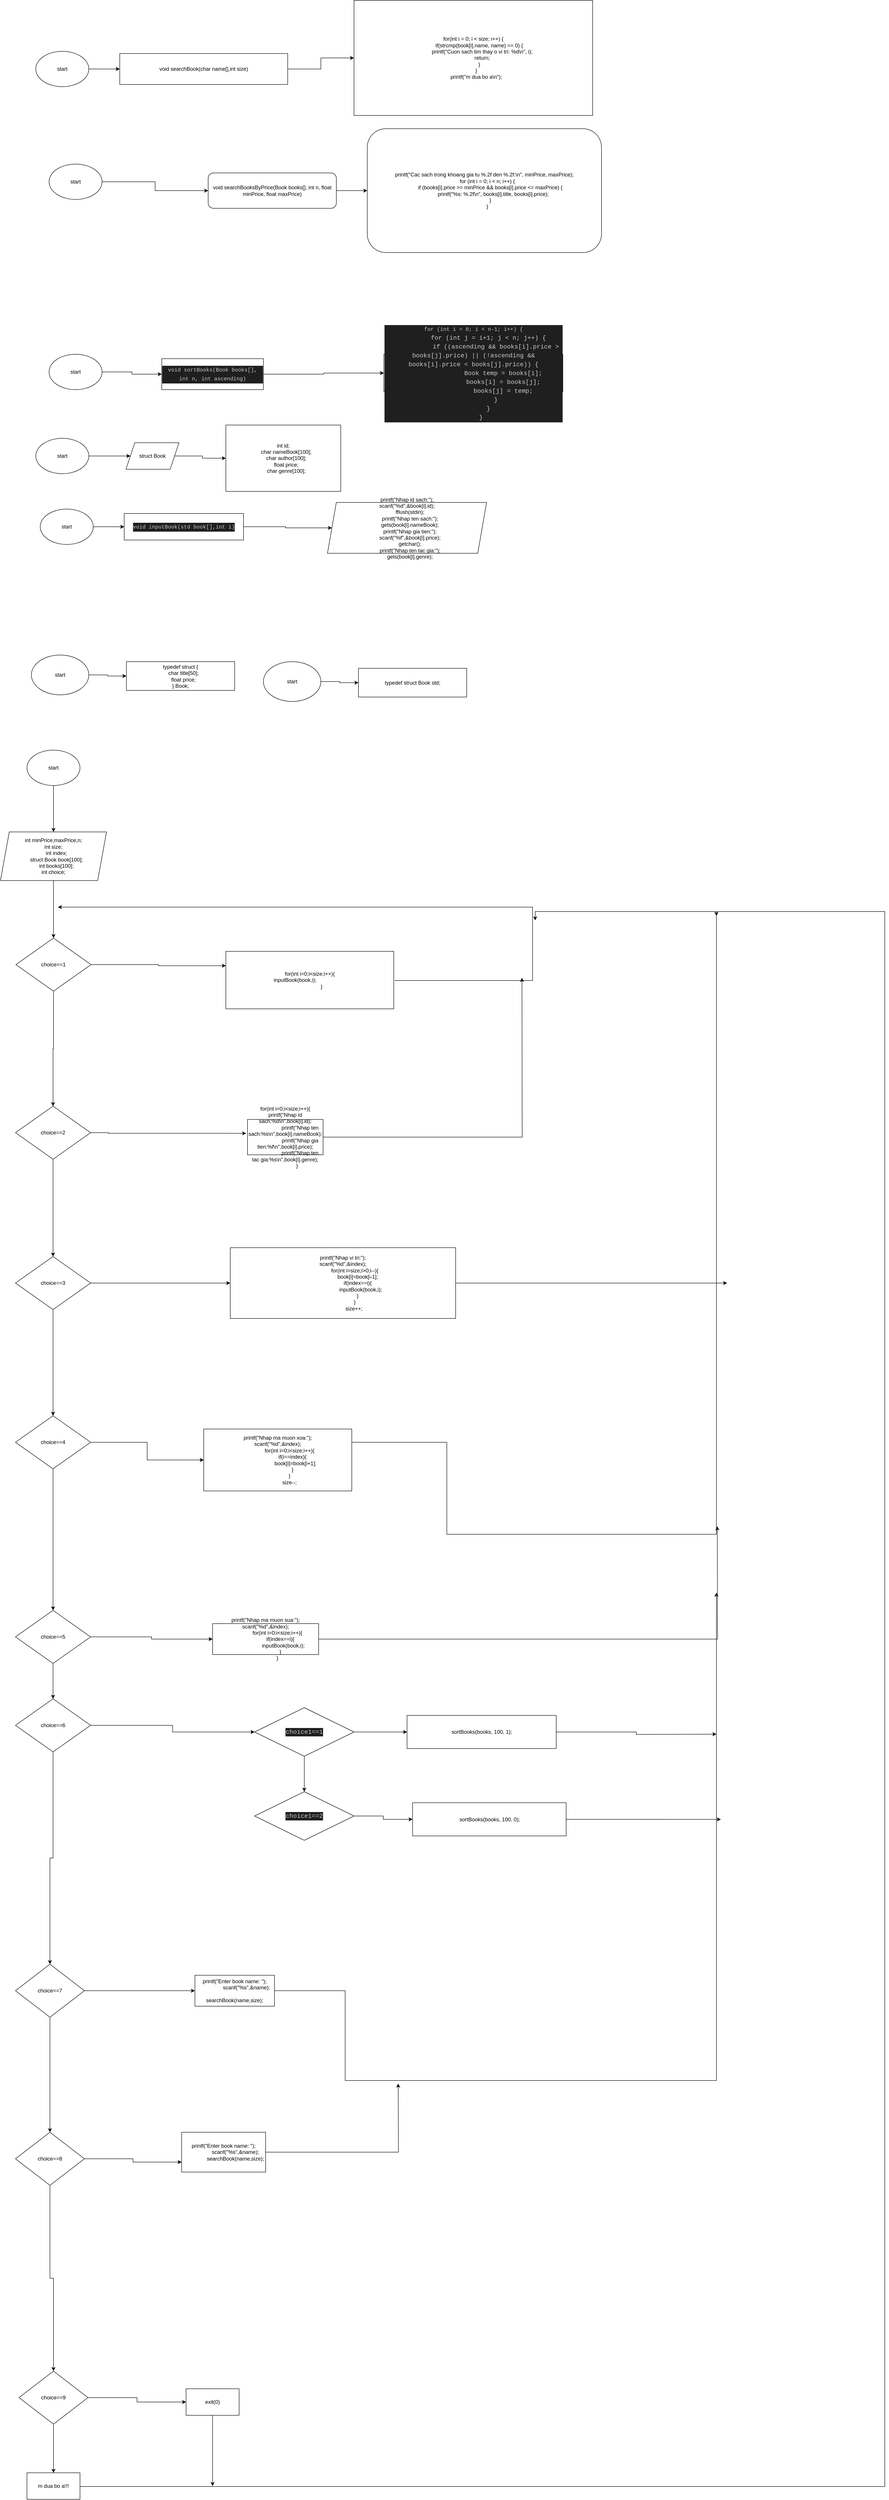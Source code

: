 <mxfile version="22.1.5" type="device">
  <diagram id="C5RBs43oDa-KdzZeNtuy" name="Page-1">
    <mxGraphModel dx="4968" dy="3445" grid="1" gridSize="10" guides="1" tooltips="1" connect="1" arrows="1" fold="1" page="1" pageScale="1" pageWidth="827" pageHeight="1169" math="0" shadow="0">
      <root>
        <mxCell id="WIyWlLk6GJQsqaUBKTNV-0" />
        <mxCell id="WIyWlLk6GJQsqaUBKTNV-1" parent="WIyWlLk6GJQsqaUBKTNV-0" />
        <mxCell id="93UAWXG0tEgnQGsynKId-0" value="" style="edgeStyle=orthogonalEdgeStyle;rounded=0;orthogonalLoop=1;jettySize=auto;html=1;" parent="WIyWlLk6GJQsqaUBKTNV-1" source="93UAWXG0tEgnQGsynKId-1" target="93UAWXG0tEgnQGsynKId-3" edge="1">
          <mxGeometry relative="1" as="geometry" />
        </mxCell>
        <mxCell id="93UAWXG0tEgnQGsynKId-1" value="start" style="ellipse;whiteSpace=wrap;html=1;" parent="WIyWlLk6GJQsqaUBKTNV-1" vertex="1">
          <mxGeometry x="90" y="-160" width="120" height="80" as="geometry" />
        </mxCell>
        <mxCell id="93UAWXG0tEgnQGsynKId-2" value="" style="edgeStyle=orthogonalEdgeStyle;rounded=0;orthogonalLoop=1;jettySize=auto;html=1;" parent="WIyWlLk6GJQsqaUBKTNV-1" source="93UAWXG0tEgnQGsynKId-3" target="93UAWXG0tEgnQGsynKId-4" edge="1">
          <mxGeometry relative="1" as="geometry" />
        </mxCell>
        <mxCell id="93UAWXG0tEgnQGsynKId-3" value="struct Book" style="shape=parallelogram;perimeter=parallelogramPerimeter;whiteSpace=wrap;html=1;fixedSize=1;" parent="WIyWlLk6GJQsqaUBKTNV-1" vertex="1">
          <mxGeometry x="294" y="-150" width="120" height="60" as="geometry" />
        </mxCell>
        <mxCell id="93UAWXG0tEgnQGsynKId-4" value="int id;&#xa;    char nameBook[100];&#xa;    char author[100];&#xa;    float price;&#xa;    char genre[100];" style="rounded=0;whiteSpace=wrap;html=1;" parent="WIyWlLk6GJQsqaUBKTNV-1" vertex="1">
          <mxGeometry x="520" y="-190" width="260" height="150" as="geometry" />
        </mxCell>
        <mxCell id="93UAWXG0tEgnQGsynKId-5" style="edgeStyle=orthogonalEdgeStyle;rounded=0;orthogonalLoop=1;jettySize=auto;html=1;" parent="WIyWlLk6GJQsqaUBKTNV-1" source="93UAWXG0tEgnQGsynKId-6" target="93UAWXG0tEgnQGsynKId-8" edge="1">
          <mxGeometry relative="1" as="geometry" />
        </mxCell>
        <mxCell id="93UAWXG0tEgnQGsynKId-6" value="start" style="ellipse;whiteSpace=wrap;html=1;" parent="WIyWlLk6GJQsqaUBKTNV-1" vertex="1">
          <mxGeometry x="100" width="120" height="80" as="geometry" />
        </mxCell>
        <mxCell id="93UAWXG0tEgnQGsynKId-7" style="edgeStyle=orthogonalEdgeStyle;rounded=0;orthogonalLoop=1;jettySize=auto;html=1;" parent="WIyWlLk6GJQsqaUBKTNV-1" source="93UAWXG0tEgnQGsynKId-8" target="93UAWXG0tEgnQGsynKId-18" edge="1">
          <mxGeometry relative="1" as="geometry">
            <mxPoint x="700" y="40" as="targetPoint" />
          </mxGeometry>
        </mxCell>
        <mxCell id="93UAWXG0tEgnQGsynKId-8" value="&lt;div style=&quot;background-color: rgb(31, 31, 31); line-height: 19px;&quot;&gt;&lt;div style=&quot;line-height: 19px;&quot;&gt;&lt;font face=&quot;Consolas, Courier New, monospace&quot; color=&quot;#cccccc&quot;&gt;void inputBook(std book[],int i)&lt;/font&gt;&lt;br&gt;&lt;/div&gt;&lt;/div&gt;" style="rounded=0;whiteSpace=wrap;html=1;shape=label;fixedSize=1;" parent="WIyWlLk6GJQsqaUBKTNV-1" vertex="1">
          <mxGeometry x="290" y="10" width="270" height="60" as="geometry" />
        </mxCell>
        <mxCell id="93UAWXG0tEgnQGsynKId-13" value="" style="edgeStyle=orthogonalEdgeStyle;rounded=0;orthogonalLoop=1;jettySize=auto;html=1;" parent="WIyWlLk6GJQsqaUBKTNV-1" source="93UAWXG0tEgnQGsynKId-14" target="93UAWXG0tEgnQGsynKId-16" edge="1">
          <mxGeometry relative="1" as="geometry" />
        </mxCell>
        <mxCell id="93UAWXG0tEgnQGsynKId-14" value="start" style="ellipse;whiteSpace=wrap;html=1;" parent="WIyWlLk6GJQsqaUBKTNV-1" vertex="1">
          <mxGeometry x="120" y="-350" width="120" height="80" as="geometry" />
        </mxCell>
        <mxCell id="93UAWXG0tEgnQGsynKId-15" value="" style="edgeStyle=orthogonalEdgeStyle;rounded=0;orthogonalLoop=1;jettySize=auto;html=1;" parent="WIyWlLk6GJQsqaUBKTNV-1" source="93UAWXG0tEgnQGsynKId-16" target="93UAWXG0tEgnQGsynKId-17" edge="1">
          <mxGeometry relative="1" as="geometry" />
        </mxCell>
        <mxCell id="93UAWXG0tEgnQGsynKId-16" value="&lt;div style=&quot;background-color: rgb(31, 31, 31); line-height: 19px;&quot;&gt;&lt;font face=&quot;Consolas, Courier New, monospace&quot; color=&quot;#cccccc&quot;&gt;void sortBooks(Book books[], int n, int ascending)&lt;/font&gt;&lt;br&gt;&lt;/div&gt;" style="whiteSpace=wrap;html=1;" parent="WIyWlLk6GJQsqaUBKTNV-1" vertex="1">
          <mxGeometry x="375" y="-340" width="230" height="70" as="geometry" />
        </mxCell>
        <mxCell id="93UAWXG0tEgnQGsynKId-17" value="&lt;div style=&quot;background-color: rgb(31, 31, 31); line-height: 19px;&quot;&gt;&lt;div style=&quot;&quot;&gt;&lt;font face=&quot;Consolas, Courier New, monospace&quot; color=&quot;#cccccc&quot;&gt;for (int i = 0; i &amp;lt; n-1; i++) {&lt;/font&gt;&lt;/div&gt;&lt;div style=&quot;&quot;&gt;&lt;font face=&quot;Consolas, Courier New, monospace&quot; color=&quot;#cccccc&quot;&gt;&lt;span style=&quot;font-size: 14px;&quot;&gt;&amp;nbsp; &amp;nbsp; &amp;nbsp; &amp;nbsp; for (int j = i+1; j &amp;lt; n; j++) {&lt;/span&gt;&lt;/font&gt;&lt;/div&gt;&lt;div style=&quot;&quot;&gt;&lt;font face=&quot;Consolas, Courier New, monospace&quot; color=&quot;#cccccc&quot;&gt;&lt;span style=&quot;font-size: 14px;&quot;&gt;&amp;nbsp; &amp;nbsp; &amp;nbsp; &amp;nbsp; &amp;nbsp; &amp;nbsp; if ((ascending &amp;amp;&amp;amp; books[i].price &amp;gt; books[j].price) || (!ascending &amp;amp;&amp;amp; books[i].price &amp;lt; books[j].price)) {&lt;/span&gt;&lt;/font&gt;&lt;/div&gt;&lt;div style=&quot;&quot;&gt;&lt;font face=&quot;Consolas, Courier New, monospace&quot; color=&quot;#cccccc&quot;&gt;&lt;span style=&quot;font-size: 14px;&quot;&gt;&amp;nbsp; &amp;nbsp; &amp;nbsp; &amp;nbsp; &amp;nbsp; &amp;nbsp; &amp;nbsp; &amp;nbsp; Book temp = books[i];&lt;/span&gt;&lt;/font&gt;&lt;/div&gt;&lt;div style=&quot;&quot;&gt;&lt;font face=&quot;Consolas, Courier New, monospace&quot; color=&quot;#cccccc&quot;&gt;&lt;span style=&quot;font-size: 14px;&quot;&gt;&amp;nbsp; &amp;nbsp; &amp;nbsp; &amp;nbsp; &amp;nbsp; &amp;nbsp; &amp;nbsp; &amp;nbsp; books[i] = books[j];&lt;/span&gt;&lt;/font&gt;&lt;/div&gt;&lt;div style=&quot;&quot;&gt;&lt;font face=&quot;Consolas, Courier New, monospace&quot; color=&quot;#cccccc&quot;&gt;&lt;span style=&quot;font-size: 14px;&quot;&gt;&amp;nbsp; &amp;nbsp; &amp;nbsp; &amp;nbsp; &amp;nbsp; &amp;nbsp; &amp;nbsp; &amp;nbsp; books[j] = temp;&lt;/span&gt;&lt;/font&gt;&lt;/div&gt;&lt;div style=&quot;&quot;&gt;&lt;font face=&quot;Consolas, Courier New, monospace&quot; color=&quot;#cccccc&quot;&gt;&lt;span style=&quot;font-size: 14px;&quot;&gt;&amp;nbsp; &amp;nbsp; &amp;nbsp; &amp;nbsp; &amp;nbsp; &amp;nbsp; }&lt;/span&gt;&lt;/font&gt;&lt;/div&gt;&lt;div style=&quot;&quot;&gt;&lt;font face=&quot;Consolas, Courier New, monospace&quot; color=&quot;#cccccc&quot;&gt;&lt;span style=&quot;font-size: 14px;&quot;&gt;&amp;nbsp; &amp;nbsp; &amp;nbsp; &amp;nbsp; }&lt;/span&gt;&lt;/font&gt;&lt;/div&gt;&lt;div style=&quot;&quot;&gt;&lt;font face=&quot;Consolas, Courier New, monospace&quot; color=&quot;#cccccc&quot;&gt;&lt;span style=&quot;font-size: 14px;&quot;&gt;&amp;nbsp; &amp;nbsp; }&lt;/span&gt;&lt;/font&gt;&lt;/div&gt;&lt;/div&gt;" style="whiteSpace=wrap;html=1;" parent="WIyWlLk6GJQsqaUBKTNV-1" vertex="1">
          <mxGeometry x="877.5" y="-350" width="405" height="85" as="geometry" />
        </mxCell>
        <mxCell id="93UAWXG0tEgnQGsynKId-18" value="&lt;div&gt;printf(&quot;Nhap id sach:&quot;);&lt;/div&gt;&lt;div&gt;scanf(&quot;%d&quot;,&amp;amp;book[i].id);&lt;span style=&quot;&quot;&gt;&lt;/span&gt;&lt;/div&gt;&lt;div&gt;&lt;span style=&quot;&quot;&gt;&lt;span style=&quot;&quot;&gt;&lt;span style=&quot;white-space: pre;&quot;&gt;&amp;nbsp;&amp;nbsp;&amp;nbsp;&amp;nbsp;&lt;/span&gt;&lt;/span&gt;fflush(stdin);&lt;/span&gt;&lt;/div&gt;&lt;div&gt;&lt;span style=&quot;&quot;&gt;&lt;span style=&quot;&quot;&gt;&lt;span style=&quot;white-space: pre;&quot;&gt;&amp;nbsp;&amp;nbsp;&amp;nbsp;&amp;nbsp;&lt;/span&gt;&lt;/span&gt;printf(&quot;Nhap ten sach:&quot;);&lt;/span&gt;&lt;/div&gt;&lt;div&gt;&lt;span style=&quot;&quot;&gt;&lt;span style=&quot;&quot;&gt;&lt;span style=&quot;white-space: pre;&quot;&gt;&amp;nbsp;&amp;nbsp;&amp;nbsp;&amp;nbsp;&lt;/span&gt;&lt;/span&gt;gets(book[i].nameBook);&lt;/span&gt;&lt;/div&gt;&lt;div&gt;&lt;span style=&quot;&quot;&gt;&lt;span style=&quot;&quot;&gt;&lt;span style=&quot;white-space: pre;&quot;&gt;&amp;nbsp;&amp;nbsp;&amp;nbsp;&amp;nbsp;&lt;/span&gt;&lt;/span&gt;printf(&quot;Nhap gia tien:&quot;);&lt;/span&gt;&lt;/div&gt;&lt;div&gt;&lt;span style=&quot;&quot;&gt;&lt;span style=&quot;&quot;&gt;&lt;span style=&quot;white-space: pre;&quot;&gt;&amp;nbsp;&amp;nbsp;&amp;nbsp;&amp;nbsp;&lt;/span&gt;&lt;/span&gt;scanf(&quot;%f&quot;,&amp;amp;book[i].price);&lt;/span&gt;&lt;/div&gt;&lt;div&gt;&lt;span style=&quot;&quot;&gt;&lt;span style=&quot;&quot;&gt;&lt;span style=&quot;white-space: pre;&quot;&gt;&amp;nbsp;&amp;nbsp;&amp;nbsp;&amp;nbsp;&lt;/span&gt;&lt;/span&gt;getchar();&lt;/span&gt;&lt;/div&gt;&lt;div&gt;&lt;span style=&quot;&quot;&gt;&lt;span style=&quot;&quot;&gt;&lt;span style=&quot;white-space: pre;&quot;&gt;&amp;nbsp;&amp;nbsp;&amp;nbsp;&amp;nbsp;&lt;/span&gt;&lt;/span&gt;printf(&quot;Nhap ten tac gia:&quot;);&lt;/span&gt;&lt;/div&gt;&lt;div&gt;&lt;span style=&quot;&quot;&gt;&lt;span style=&quot;&quot;&gt;&lt;span style=&quot;white-space: pre;&quot;&gt;&amp;nbsp;&amp;nbsp;&amp;nbsp;&amp;nbsp;&lt;/span&gt;&lt;/span&gt;gets(book[i].genre);&lt;/span&gt;&lt;/div&gt;" style="shape=parallelogram;perimeter=parallelogramPerimeter;whiteSpace=wrap;html=1;fixedSize=1;" parent="WIyWlLk6GJQsqaUBKTNV-1" vertex="1">
          <mxGeometry x="750" y="-15" width="360" height="115" as="geometry" />
        </mxCell>
        <mxCell id="93UAWXG0tEgnQGsynKId-22" value="" style="edgeStyle=orthogonalEdgeStyle;rounded=0;orthogonalLoop=1;jettySize=auto;html=1;" parent="WIyWlLk6GJQsqaUBKTNV-1" source="93UAWXG0tEgnQGsynKId-20" target="93UAWXG0tEgnQGsynKId-21" edge="1">
          <mxGeometry relative="1" as="geometry" />
        </mxCell>
        <mxCell id="93UAWXG0tEgnQGsynKId-20" value="start" style="ellipse;whiteSpace=wrap;html=1;" parent="WIyWlLk6GJQsqaUBKTNV-1" vertex="1">
          <mxGeometry x="80" y="330" width="130" height="90" as="geometry" />
        </mxCell>
        <mxCell id="93UAWXG0tEgnQGsynKId-21" value="&lt;div&gt;typedef struct {&lt;/div&gt;&lt;div&gt;&amp;nbsp; &amp;nbsp; char title[50];&lt;/div&gt;&lt;div&gt;&amp;nbsp; &amp;nbsp; float price;&lt;/div&gt;&lt;div&gt;} Book;&lt;/div&gt;" style="whiteSpace=wrap;html=1;" parent="WIyWlLk6GJQsqaUBKTNV-1" vertex="1">
          <mxGeometry x="295" y="345" width="245" height="65" as="geometry" />
        </mxCell>
        <mxCell id="93UAWXG0tEgnQGsynKId-25" value="" style="edgeStyle=orthogonalEdgeStyle;rounded=0;orthogonalLoop=1;jettySize=auto;html=1;" parent="WIyWlLk6GJQsqaUBKTNV-1" source="93UAWXG0tEgnQGsynKId-23" target="93UAWXG0tEgnQGsynKId-24" edge="1">
          <mxGeometry relative="1" as="geometry" />
        </mxCell>
        <mxCell id="93UAWXG0tEgnQGsynKId-23" value="start" style="ellipse;whiteSpace=wrap;html=1;" parent="WIyWlLk6GJQsqaUBKTNV-1" vertex="1">
          <mxGeometry x="120" y="-780" width="120" height="80" as="geometry" />
        </mxCell>
        <mxCell id="93UAWXG0tEgnQGsynKId-27" value="" style="edgeStyle=orthogonalEdgeStyle;rounded=0;orthogonalLoop=1;jettySize=auto;html=1;" parent="WIyWlLk6GJQsqaUBKTNV-1" source="93UAWXG0tEgnQGsynKId-24" target="93UAWXG0tEgnQGsynKId-26" edge="1">
          <mxGeometry relative="1" as="geometry" />
        </mxCell>
        <mxCell id="93UAWXG0tEgnQGsynKId-24" value="void searchBooksByPrice(Book books[], int n, float minPrice, float maxPrice)" style="rounded=1;whiteSpace=wrap;html=1;" parent="WIyWlLk6GJQsqaUBKTNV-1" vertex="1">
          <mxGeometry x="480" y="-760" width="290" height="80" as="geometry" />
        </mxCell>
        <mxCell id="93UAWXG0tEgnQGsynKId-26" value="&lt;div&gt;printf(&quot;Cac sach trong khoang gia tu %.2f den %.2f:\n&quot;, minPrice, maxPrice);&lt;/div&gt;&lt;div&gt;&amp;nbsp; &amp;nbsp; for (int i = 0; i &amp;lt; n; i++) {&lt;/div&gt;&lt;div&gt;&amp;nbsp; &amp;nbsp; &amp;nbsp; &amp;nbsp; if (books[i].price &amp;gt;= minPrice &amp;amp;&amp;amp; books[i].price &amp;lt;= maxPrice) {&lt;/div&gt;&lt;div&gt;&amp;nbsp; &amp;nbsp; &amp;nbsp; &amp;nbsp; &amp;nbsp; &amp;nbsp; printf(&quot;%s: %.2f\n&quot;, books[i].title, books[i].price);&lt;/div&gt;&lt;div&gt;&amp;nbsp; &amp;nbsp; &amp;nbsp; &amp;nbsp; }&lt;/div&gt;&lt;div&gt;&amp;nbsp; &amp;nbsp; }&lt;/div&gt;" style="whiteSpace=wrap;html=1;rounded=1;" parent="WIyWlLk6GJQsqaUBKTNV-1" vertex="1">
          <mxGeometry x="840" y="-860" width="530" height="280" as="geometry" />
        </mxCell>
        <mxCell id="93UAWXG0tEgnQGsynKId-30" value="" style="edgeStyle=orthogonalEdgeStyle;rounded=0;orthogonalLoop=1;jettySize=auto;html=1;" parent="WIyWlLk6GJQsqaUBKTNV-1" source="93UAWXG0tEgnQGsynKId-28" target="93UAWXG0tEgnQGsynKId-29" edge="1">
          <mxGeometry relative="1" as="geometry" />
        </mxCell>
        <mxCell id="93UAWXG0tEgnQGsynKId-28" value="start" style="ellipse;whiteSpace=wrap;html=1;" parent="WIyWlLk6GJQsqaUBKTNV-1" vertex="1">
          <mxGeometry x="90" y="-1035" width="120" height="80" as="geometry" />
        </mxCell>
        <mxCell id="93UAWXG0tEgnQGsynKId-32" value="" style="edgeStyle=orthogonalEdgeStyle;rounded=0;orthogonalLoop=1;jettySize=auto;html=1;" parent="WIyWlLk6GJQsqaUBKTNV-1" source="93UAWXG0tEgnQGsynKId-29" target="93UAWXG0tEgnQGsynKId-31" edge="1">
          <mxGeometry relative="1" as="geometry" />
        </mxCell>
        <mxCell id="93UAWXG0tEgnQGsynKId-29" value="void searchBook(char name[],int size)" style="whiteSpace=wrap;html=1;" parent="WIyWlLk6GJQsqaUBKTNV-1" vertex="1">
          <mxGeometry x="280" y="-1030" width="380" height="70" as="geometry" />
        </mxCell>
        <mxCell id="93UAWXG0tEgnQGsynKId-31" value="&lt;div&gt;for(int i = 0; i &amp;lt; size; i++) {&lt;/div&gt;&lt;div&gt;&amp;nbsp; &amp;nbsp; &amp;nbsp; &amp;nbsp; if(strcmp(book[i].name, name) == 0) {&lt;/div&gt;&lt;div&gt;&amp;nbsp; &amp;nbsp; &amp;nbsp; &amp;nbsp; &amp;nbsp; &amp;nbsp; printf(&quot;Cuon sach tim thay o vi tri: %d\n&quot;, i);&lt;/div&gt;&lt;div&gt;&amp;nbsp; &amp;nbsp; &amp;nbsp; &amp;nbsp; &amp;nbsp; &amp;nbsp; return;&lt;/div&gt;&lt;div&gt;&amp;nbsp; &amp;nbsp; &amp;nbsp; &amp;nbsp; }&lt;/div&gt;&lt;div&gt;&amp;nbsp; &amp;nbsp; }&lt;/div&gt;&lt;div&gt;&amp;nbsp; &amp;nbsp; printf(&quot;m dua bo a\n&quot;);&lt;/div&gt;" style="whiteSpace=wrap;html=1;" parent="WIyWlLk6GJQsqaUBKTNV-1" vertex="1">
          <mxGeometry x="810" y="-1150" width="540" height="260" as="geometry" />
        </mxCell>
        <mxCell id="93UAWXG0tEgnQGsynKId-35" style="edgeStyle=orthogonalEdgeStyle;rounded=0;orthogonalLoop=1;jettySize=auto;html=1;entryX=0.5;entryY=0;entryDx=0;entryDy=0;" parent="WIyWlLk6GJQsqaUBKTNV-1" source="93UAWXG0tEgnQGsynKId-33" target="93UAWXG0tEgnQGsynKId-36" edge="1">
          <mxGeometry relative="1" as="geometry">
            <mxPoint x="130" y="710" as="targetPoint" />
          </mxGeometry>
        </mxCell>
        <mxCell id="93UAWXG0tEgnQGsynKId-33" value="start" style="ellipse;whiteSpace=wrap;html=1;" parent="WIyWlLk6GJQsqaUBKTNV-1" vertex="1">
          <mxGeometry x="70" y="545" width="120" height="80" as="geometry" />
        </mxCell>
        <mxCell id="93UAWXG0tEgnQGsynKId-38" value="" style="edgeStyle=orthogonalEdgeStyle;rounded=0;orthogonalLoop=1;jettySize=auto;html=1;" parent="WIyWlLk6GJQsqaUBKTNV-1" source="93UAWXG0tEgnQGsynKId-36" target="93UAWXG0tEgnQGsynKId-39" edge="1">
          <mxGeometry relative="1" as="geometry">
            <mxPoint x="130" y="945" as="targetPoint" />
          </mxGeometry>
        </mxCell>
        <mxCell id="93UAWXG0tEgnQGsynKId-36" value="&lt;div&gt;int minPrice,maxPrice,n;&lt;/div&gt;&lt;div&gt;int size;&lt;span style=&quot;&quot;&gt;&lt;/span&gt;&lt;/div&gt;&lt;div&gt;&lt;span style=&quot;&quot;&gt;&lt;span style=&quot;&quot;&gt;&lt;span style=&quot;white-space: pre;&quot;&gt;&amp;nbsp;&amp;nbsp;&amp;nbsp;&amp;nbsp;&lt;/span&gt;&lt;/span&gt;int index;&lt;/span&gt;&lt;/div&gt;&lt;div&gt;&lt;span style=&quot;&quot;&gt;&lt;span style=&quot;&quot;&gt;&lt;span style=&quot;white-space: pre;&quot;&gt;&amp;nbsp;&amp;nbsp;&amp;nbsp;&amp;nbsp;&lt;/span&gt;&lt;/span&gt;struct Book book[100];&lt;/span&gt;&lt;/div&gt;&lt;div&gt;&lt;span style=&quot;&quot;&gt;&lt;span style=&quot;&quot;&gt;&lt;span style=&quot;white-space: pre;&quot;&gt;&amp;nbsp;&amp;nbsp;&amp;nbsp;&amp;nbsp;&lt;/span&gt;&lt;/span&gt;int books[100];&lt;/span&gt;&lt;/div&gt;&lt;div&gt;&lt;span style=&quot;&quot;&gt;int choice;&lt;/span&gt;&lt;/div&gt;" style="shape=parallelogram;perimeter=parallelogramPerimeter;whiteSpace=wrap;html=1;fixedSize=1;" parent="WIyWlLk6GJQsqaUBKTNV-1" vertex="1">
          <mxGeometry x="10" y="730" width="240" height="110" as="geometry" />
        </mxCell>
        <mxCell id="93UAWXG0tEgnQGsynKId-41" value="" style="edgeStyle=orthogonalEdgeStyle;rounded=0;orthogonalLoop=1;jettySize=auto;html=1;" parent="WIyWlLk6GJQsqaUBKTNV-1" source="93UAWXG0tEgnQGsynKId-39" target="93UAWXG0tEgnQGsynKId-40" edge="1">
          <mxGeometry relative="1" as="geometry" />
        </mxCell>
        <mxCell id="93UAWXG0tEgnQGsynKId-45" value="" style="edgeStyle=orthogonalEdgeStyle;rounded=0;orthogonalLoop=1;jettySize=auto;html=1;entryX=0;entryY=0.25;entryDx=0;entryDy=0;" parent="WIyWlLk6GJQsqaUBKTNV-1" source="93UAWXG0tEgnQGsynKId-39" target="93UAWXG0tEgnQGsynKId-47" edge="1">
          <mxGeometry relative="1" as="geometry">
            <mxPoint x="330" y="1030" as="targetPoint" />
          </mxGeometry>
        </mxCell>
        <mxCell id="93UAWXG0tEgnQGsynKId-39" value="choice==1" style="rhombus;whiteSpace=wrap;html=1;" parent="WIyWlLk6GJQsqaUBKTNV-1" vertex="1">
          <mxGeometry x="45" y="970" width="170" height="120" as="geometry" />
        </mxCell>
        <mxCell id="93UAWXG0tEgnQGsynKId-43" value="" style="edgeStyle=orthogonalEdgeStyle;rounded=0;orthogonalLoop=1;jettySize=auto;html=1;" parent="WIyWlLk6GJQsqaUBKTNV-1" source="93UAWXG0tEgnQGsynKId-40" target="93UAWXG0tEgnQGsynKId-42" edge="1">
          <mxGeometry relative="1" as="geometry" />
        </mxCell>
        <mxCell id="93UAWXG0tEgnQGsynKId-51" value="" style="edgeStyle=orthogonalEdgeStyle;rounded=0;orthogonalLoop=1;jettySize=auto;html=1;entryX=-0.018;entryY=0.393;entryDx=0;entryDy=0;entryPerimeter=0;" parent="WIyWlLk6GJQsqaUBKTNV-1" source="93UAWXG0tEgnQGsynKId-40" target="93UAWXG0tEgnQGsynKId-52" edge="1">
          <mxGeometry relative="1" as="geometry">
            <mxPoint x="294" y="1410" as="targetPoint" />
            <Array as="points">
              <mxPoint x="254" y="1410" />
              <mxPoint x="254" y="1411" />
            </Array>
          </mxGeometry>
        </mxCell>
        <mxCell id="93UAWXG0tEgnQGsynKId-40" value="choice==2" style="rhombus;whiteSpace=wrap;html=1;" parent="WIyWlLk6GJQsqaUBKTNV-1" vertex="1">
          <mxGeometry x="44" y="1350" width="170" height="120" as="geometry" />
        </mxCell>
        <mxCell id="93UAWXG0tEgnQGsynKId-59" style="edgeStyle=orthogonalEdgeStyle;rounded=0;orthogonalLoop=1;jettySize=auto;html=1;entryX=0;entryY=0.5;entryDx=0;entryDy=0;" parent="WIyWlLk6GJQsqaUBKTNV-1" source="93UAWXG0tEgnQGsynKId-42" target="93UAWXG0tEgnQGsynKId-60" edge="1">
          <mxGeometry relative="1" as="geometry">
            <mxPoint x="350" y="1750" as="targetPoint" />
          </mxGeometry>
        </mxCell>
        <mxCell id="93UAWXG0tEgnQGsynKId-63" value="" style="edgeStyle=orthogonalEdgeStyle;rounded=0;orthogonalLoop=1;jettySize=auto;html=1;" parent="WIyWlLk6GJQsqaUBKTNV-1" source="93UAWXG0tEgnQGsynKId-42" target="93UAWXG0tEgnQGsynKId-62" edge="1">
          <mxGeometry relative="1" as="geometry" />
        </mxCell>
        <mxCell id="93UAWXG0tEgnQGsynKId-42" value="choice==3" style="rhombus;whiteSpace=wrap;html=1;" parent="WIyWlLk6GJQsqaUBKTNV-1" vertex="1">
          <mxGeometry x="44" y="1690" width="170" height="120" as="geometry" />
        </mxCell>
        <mxCell id="93UAWXG0tEgnQGsynKId-49" style="edgeStyle=orthogonalEdgeStyle;rounded=0;orthogonalLoop=1;jettySize=auto;html=1;" parent="WIyWlLk6GJQsqaUBKTNV-1" edge="1">
          <mxGeometry relative="1" as="geometry">
            <mxPoint x="140" y="900" as="targetPoint" />
            <mxPoint x="903" y="1065" as="sourcePoint" />
            <Array as="points">
              <mxPoint x="1214" y="1066" />
              <mxPoint x="1214" y="900" />
            </Array>
          </mxGeometry>
        </mxCell>
        <mxCell id="93UAWXG0tEgnQGsynKId-47" value="&lt;div&gt;for(int i=0;i&amp;lt;size;i++){&lt;/div&gt;&lt;div&gt;inputBook(book,i);&lt;span style=&quot;&quot;&gt;&lt;span style=&quot;white-space: pre;&quot;&gt;&amp;nbsp;&amp;nbsp;&amp;nbsp;&amp;nbsp;&lt;/span&gt;&lt;span style=&quot;white-space: pre;&quot;&gt;&amp;nbsp;&amp;nbsp;&amp;nbsp;&amp;nbsp;&lt;/span&gt;&lt;span style=&quot;white-space: pre;&quot;&gt;&amp;nbsp;&amp;nbsp;&amp;nbsp;&amp;nbsp;&lt;/span&gt;&lt;span style=&quot;white-space: pre;&quot;&gt;&amp;nbsp;&amp;nbsp;&amp;nbsp;&amp;nbsp;&lt;/span&gt;&lt;span style=&quot;white-space: pre;&quot;&gt;&amp;nbsp;&amp;nbsp;&amp;nbsp;&amp;nbsp;&lt;/span&gt;&lt;/span&gt;&lt;span style=&quot;&quot;&gt;&lt;/span&gt;&lt;/div&gt;&lt;div&gt;&lt;span style=&quot;&quot;&gt;&lt;span style=&quot;&quot;&gt;&lt;span style=&quot;white-space: pre;&quot;&gt;&amp;nbsp;&amp;nbsp;&amp;nbsp;&amp;nbsp;&lt;/span&gt;&lt;span style=&quot;white-space: pre;&quot;&gt;&amp;nbsp;&amp;nbsp;&amp;nbsp;&amp;nbsp;&lt;/span&gt;&lt;span style=&quot;white-space: pre;&quot;&gt;&amp;nbsp;&amp;nbsp;&amp;nbsp;&amp;nbsp;&lt;/span&gt;&lt;span style=&quot;white-space: pre;&quot;&gt;&amp;nbsp;&amp;nbsp;&amp;nbsp;&amp;nbsp;&lt;/span&gt;&lt;/span&gt;}&lt;/span&gt;&lt;/div&gt;" style="whiteSpace=wrap;html=1;" parent="WIyWlLk6GJQsqaUBKTNV-1" vertex="1">
          <mxGeometry x="520" y="1000" width="380" height="130" as="geometry" />
        </mxCell>
        <mxCell id="93UAWXG0tEgnQGsynKId-52" value="&lt;div&gt;for(int i=0;i&amp;lt;size;i++){&lt;/div&gt;&lt;div&gt;printf(&quot;Nhap id sach:%d\n&quot;,book[i].id);&lt;span style=&quot;&quot;&gt;&lt;/span&gt;&lt;/div&gt;&lt;div&gt;&lt;span style=&quot;&quot;&gt;&lt;span style=&quot;&quot;&gt;&lt;span style=&quot;white-space: pre;&quot;&gt;&amp;nbsp;&amp;nbsp;&amp;nbsp;&amp;nbsp;&lt;/span&gt;&lt;span style=&quot;white-space: pre;&quot;&gt;&amp;nbsp;&amp;nbsp;&amp;nbsp;&amp;nbsp;&lt;/span&gt;&lt;span style=&quot;white-space: pre;&quot;&gt;&amp;nbsp;&amp;nbsp;&amp;nbsp;&amp;nbsp;&lt;/span&gt;&lt;span style=&quot;white-space: pre;&quot;&gt;&amp;nbsp;&amp;nbsp;&amp;nbsp;&amp;nbsp;&lt;/span&gt;&lt;span style=&quot;white-space: pre;&quot;&gt;&amp;nbsp;&amp;nbsp;&amp;nbsp;&amp;nbsp;&lt;/span&gt;&lt;/span&gt;printf(&quot;Nhap ten sach:%s\n&quot;,book[i].nameBook);&lt;/span&gt;&lt;/div&gt;&lt;div&gt;&lt;span style=&quot;&quot;&gt;&lt;span style=&quot;&quot;&gt;&lt;span style=&quot;white-space: pre;&quot;&gt;&amp;nbsp;&amp;nbsp;&amp;nbsp;&amp;nbsp;&lt;/span&gt;&lt;span style=&quot;white-space: pre;&quot;&gt;&amp;nbsp;&amp;nbsp;&amp;nbsp;&amp;nbsp;&lt;/span&gt;&lt;span style=&quot;white-space: pre;&quot;&gt;&amp;nbsp;&amp;nbsp;&amp;nbsp;&amp;nbsp;&lt;/span&gt;&lt;span style=&quot;white-space: pre;&quot;&gt;&amp;nbsp;&amp;nbsp;&amp;nbsp;&amp;nbsp;&lt;/span&gt;&lt;span style=&quot;white-space: pre;&quot;&gt;&amp;nbsp;&amp;nbsp;&amp;nbsp;&amp;nbsp;&lt;/span&gt;&lt;/span&gt;printf(&quot;Nhap gia tien:%f\n&quot;,book[i].price);&lt;/span&gt;&lt;/div&gt;&lt;div&gt;&lt;span style=&quot;&quot;&gt;&lt;span style=&quot;&quot;&gt;&lt;span style=&quot;white-space: pre;&quot;&gt;&amp;nbsp;&amp;nbsp;&amp;nbsp;&amp;nbsp;&lt;/span&gt;&lt;span style=&quot;white-space: pre;&quot;&gt;&amp;nbsp;&amp;nbsp;&amp;nbsp;&amp;nbsp;&lt;/span&gt;&lt;span style=&quot;white-space: pre;&quot;&gt;&amp;nbsp;&amp;nbsp;&amp;nbsp;&amp;nbsp;&lt;/span&gt;&lt;span style=&quot;white-space: pre;&quot;&gt;&amp;nbsp;&amp;nbsp;&amp;nbsp;&amp;nbsp;&lt;/span&gt;&lt;span style=&quot;white-space: pre;&quot;&gt;&amp;nbsp;&amp;nbsp;&amp;nbsp;&amp;nbsp;&lt;/span&gt;&lt;/span&gt;printf(&quot;Nhap ten tac gia:%s\n&quot;,book[i].genre);&lt;/span&gt;&lt;/div&gt;&lt;div&gt;&lt;span style=&quot;&quot;&gt;&lt;span style=&quot;&quot;&gt;&lt;span style=&quot;white-space: pre;&quot;&gt;&amp;nbsp;&amp;nbsp;&amp;nbsp;&amp;nbsp;&lt;/span&gt;&lt;span style=&quot;white-space: pre;&quot;&gt;&amp;nbsp;&amp;nbsp;&amp;nbsp;&amp;nbsp;&lt;/span&gt;&lt;span style=&quot;white-space: pre;&quot;&gt;&amp;nbsp;&amp;nbsp;&amp;nbsp;&amp;nbsp;&lt;/span&gt;&lt;span style=&quot;white-space: pre;&quot;&gt;&amp;nbsp;&amp;nbsp;&amp;nbsp;&amp;nbsp;&lt;/span&gt;&lt;/span&gt;}&lt;/span&gt;&lt;/div&gt;" style="whiteSpace=wrap;html=1;" parent="WIyWlLk6GJQsqaUBKTNV-1" vertex="1">
          <mxGeometry x="569" y="1380" width="171" height="80" as="geometry" />
        </mxCell>
        <mxCell id="93UAWXG0tEgnQGsynKId-57" style="edgeStyle=orthogonalEdgeStyle;rounded=0;orthogonalLoop=1;jettySize=auto;html=1;exitX=1;exitY=0.5;exitDx=0;exitDy=0;" parent="WIyWlLk6GJQsqaUBKTNV-1" source="93UAWXG0tEgnQGsynKId-52" edge="1">
          <mxGeometry relative="1" as="geometry">
            <mxPoint x="1190" y="1060" as="targetPoint" />
            <mxPoint x="965.5" y="1420" as="sourcePoint" />
          </mxGeometry>
        </mxCell>
        <mxCell id="93UAWXG0tEgnQGsynKId-74" style="edgeStyle=orthogonalEdgeStyle;rounded=0;orthogonalLoop=1;jettySize=auto;html=1;" parent="WIyWlLk6GJQsqaUBKTNV-1" source="93UAWXG0tEgnQGsynKId-60" edge="1">
          <mxGeometry relative="1" as="geometry">
            <mxPoint x="1654.286" y="1750" as="targetPoint" />
          </mxGeometry>
        </mxCell>
        <mxCell id="93UAWXG0tEgnQGsynKId-60" value="&lt;div&gt;printf(&quot;Nhap vi tri:&quot;);&lt;/div&gt;&lt;div&gt;scanf(&quot;%d&quot;,&amp;amp;index);&lt;span style=&quot;&quot;&gt;&lt;/span&gt;&lt;/div&gt;&lt;div&gt;&lt;span style=&quot;&quot;&gt;&lt;span style=&quot;&quot;&gt;&lt;span style=&quot;white-space: pre;&quot;&gt;&amp;nbsp;&amp;nbsp;&amp;nbsp;&amp;nbsp;&lt;/span&gt;&lt;span style=&quot;white-space: pre;&quot;&gt;&amp;nbsp;&amp;nbsp;&amp;nbsp;&amp;nbsp;&lt;/span&gt;&lt;span style=&quot;white-space: pre;&quot;&gt;&amp;nbsp;&amp;nbsp;&amp;nbsp;&amp;nbsp;&lt;/span&gt;&lt;span style=&quot;white-space: pre;&quot;&gt;&amp;nbsp;&amp;nbsp;&amp;nbsp;&amp;nbsp;&lt;/span&gt;&lt;/span&gt;for(int i=size;i&amp;gt;0;i--){&lt;/span&gt;&lt;/div&gt;&lt;div&gt;&lt;span style=&quot;&quot;&gt;&lt;span style=&quot;&quot;&gt;&lt;span style=&quot;white-space: pre;&quot;&gt;&amp;nbsp;&amp;nbsp;&amp;nbsp;&amp;nbsp;&lt;/span&gt;&lt;span style=&quot;white-space: pre;&quot;&gt;&amp;nbsp;&amp;nbsp;&amp;nbsp;&amp;nbsp;&lt;/span&gt;&lt;span style=&quot;white-space: pre;&quot;&gt;&amp;nbsp;&amp;nbsp;&amp;nbsp;&amp;nbsp;&lt;/span&gt;&lt;span style=&quot;white-space: pre;&quot;&gt;&amp;nbsp;&amp;nbsp;&amp;nbsp;&amp;nbsp;&lt;/span&gt;&lt;span style=&quot;white-space: pre;&quot;&gt;&amp;nbsp;&amp;nbsp;&amp;nbsp;&amp;nbsp;&lt;/span&gt;&lt;/span&gt;book[i]=book[i-1];&lt;/span&gt;&lt;/div&gt;&lt;div&gt;&lt;span style=&quot;&quot;&gt;&lt;span style=&quot;&quot;&gt;&lt;span style=&quot;white-space: pre;&quot;&gt;&amp;nbsp;&amp;nbsp;&amp;nbsp;&amp;nbsp;&lt;/span&gt;&lt;span style=&quot;white-space: pre;&quot;&gt;&amp;nbsp;&amp;nbsp;&amp;nbsp;&amp;nbsp;&lt;/span&gt;&lt;span style=&quot;white-space: pre;&quot;&gt;&amp;nbsp;&amp;nbsp;&amp;nbsp;&amp;nbsp;&lt;/span&gt;&lt;span style=&quot;white-space: pre;&quot;&gt;&amp;nbsp;&amp;nbsp;&amp;nbsp;&amp;nbsp;&lt;/span&gt;&lt;span style=&quot;white-space: pre;&quot;&gt;&amp;nbsp;&amp;nbsp;&amp;nbsp;&amp;nbsp;&lt;/span&gt;&lt;/span&gt;if(index==i){&lt;/span&gt;&lt;/div&gt;&lt;div&gt;&lt;span style=&quot;&quot;&gt;&lt;span style=&quot;&quot;&gt;&lt;span style=&quot;white-space: pre;&quot;&gt;&amp;nbsp;&amp;nbsp;&amp;nbsp;&amp;nbsp;&lt;/span&gt;&lt;span style=&quot;white-space: pre;&quot;&gt;&amp;nbsp;&amp;nbsp;&amp;nbsp;&amp;nbsp;&lt;/span&gt;&lt;span style=&quot;white-space: pre;&quot;&gt;&amp;nbsp;&amp;nbsp;&amp;nbsp;&amp;nbsp;&lt;/span&gt;&lt;span style=&quot;white-space: pre;&quot;&gt;&amp;nbsp;&amp;nbsp;&amp;nbsp;&amp;nbsp;&lt;/span&gt;&lt;span style=&quot;white-space: pre;&quot;&gt;&amp;nbsp;&amp;nbsp;&amp;nbsp;&amp;nbsp;&lt;/span&gt;&lt;span style=&quot;white-space: pre;&quot;&gt;&amp;nbsp;&amp;nbsp;&amp;nbsp;&amp;nbsp;&lt;/span&gt;&lt;/span&gt;inputBook(book,i);&lt;/span&gt;&lt;/div&gt;&lt;div&gt;&lt;span style=&quot;&quot;&gt;&lt;span style=&quot;&quot;&gt;&lt;span style=&quot;white-space: pre;&quot;&gt;&amp;nbsp;&amp;nbsp;&amp;nbsp;&amp;nbsp;&lt;/span&gt;&lt;span style=&quot;white-space: pre;&quot;&gt;&amp;nbsp;&amp;nbsp;&amp;nbsp;&amp;nbsp;&lt;/span&gt;&lt;span style=&quot;white-space: pre;&quot;&gt;&amp;nbsp;&amp;nbsp;&amp;nbsp;&amp;nbsp;&lt;/span&gt;&lt;span style=&quot;white-space: pre;&quot;&gt;&amp;nbsp;&amp;nbsp;&amp;nbsp;&amp;nbsp;&lt;/span&gt;&lt;span style=&quot;white-space: pre;&quot;&gt;&amp;nbsp;&amp;nbsp;&amp;nbsp;&amp;nbsp;&lt;/span&gt;&lt;/span&gt;}&lt;/span&gt;&lt;/div&gt;&lt;div&gt;&lt;span style=&quot;&quot;&gt;&lt;span style=&quot;&quot;&gt;&lt;span style=&quot;white-space: pre;&quot;&gt;&amp;nbsp;&amp;nbsp;&amp;nbsp;&amp;nbsp;&lt;/span&gt;&lt;span style=&quot;white-space: pre;&quot;&gt;&amp;nbsp;&amp;nbsp;&amp;nbsp;&amp;nbsp;&lt;/span&gt;&lt;span style=&quot;white-space: pre;&quot;&gt;&amp;nbsp;&amp;nbsp;&amp;nbsp;&amp;nbsp;&lt;/span&gt;&lt;span style=&quot;white-space: pre;&quot;&gt;&amp;nbsp;&amp;nbsp;&amp;nbsp;&amp;nbsp;&lt;/span&gt;&lt;/span&gt;}&lt;/span&gt;&lt;/div&gt;&lt;div&gt;&lt;span style=&quot;&quot;&gt;&lt;span style=&quot;&quot;&gt;&lt;span style=&quot;white-space: pre;&quot;&gt;&amp;nbsp;&amp;nbsp;&amp;nbsp;&amp;nbsp;&lt;/span&gt;&lt;span style=&quot;white-space: pre;&quot;&gt;&amp;nbsp;&amp;nbsp;&amp;nbsp;&amp;nbsp;&lt;/span&gt;&lt;span style=&quot;white-space: pre;&quot;&gt;&amp;nbsp;&amp;nbsp;&amp;nbsp;&amp;nbsp;&lt;/span&gt;&lt;span style=&quot;white-space: pre;&quot;&gt;&amp;nbsp;&amp;nbsp;&amp;nbsp;&amp;nbsp;&lt;/span&gt;&lt;/span&gt;size++;&amp;nbsp;&lt;/span&gt;&lt;/div&gt;" style="whiteSpace=wrap;html=1;" parent="WIyWlLk6GJQsqaUBKTNV-1" vertex="1">
          <mxGeometry x="530" y="1670" width="510" height="160" as="geometry" />
        </mxCell>
        <mxCell id="93UAWXG0tEgnQGsynKId-65" value="" style="edgeStyle=orthogonalEdgeStyle;rounded=0;orthogonalLoop=1;jettySize=auto;html=1;entryX=0;entryY=0.5;entryDx=0;entryDy=0;" parent="WIyWlLk6GJQsqaUBKTNV-1" source="93UAWXG0tEgnQGsynKId-62" target="93UAWXG0tEgnQGsynKId-69" edge="1">
          <mxGeometry relative="1" as="geometry">
            <mxPoint x="329" y="2110" as="targetPoint" />
          </mxGeometry>
        </mxCell>
        <mxCell id="93UAWXG0tEgnQGsynKId-76" value="" style="edgeStyle=orthogonalEdgeStyle;rounded=0;orthogonalLoop=1;jettySize=auto;html=1;" parent="WIyWlLk6GJQsqaUBKTNV-1" source="93UAWXG0tEgnQGsynKId-62" target="93UAWXG0tEgnQGsynKId-75" edge="1">
          <mxGeometry relative="1" as="geometry" />
        </mxCell>
        <mxCell id="93UAWXG0tEgnQGsynKId-62" value="choice==4" style="rhombus;whiteSpace=wrap;html=1;" parent="WIyWlLk6GJQsqaUBKTNV-1" vertex="1">
          <mxGeometry x="44" y="2050" width="170" height="120" as="geometry" />
        </mxCell>
        <mxCell id="93UAWXG0tEgnQGsynKId-69" value="&lt;div&gt;printf(&quot;Nhap ma muon xoa:&quot;);&lt;/div&gt;&lt;div&gt;scanf(&quot;%d&quot;,&amp;amp;index);&lt;span style=&quot;&quot;&gt;&lt;/span&gt;&lt;/div&gt;&lt;div&gt;&lt;span style=&quot;&quot;&gt;&lt;span style=&quot;&quot;&gt;&lt;span style=&quot;white-space: pre;&quot;&gt;&amp;nbsp;&amp;nbsp;&amp;nbsp;&amp;nbsp;&lt;/span&gt;&lt;span style=&quot;white-space: pre;&quot;&gt;&amp;nbsp;&amp;nbsp;&amp;nbsp;&amp;nbsp;&lt;/span&gt;&lt;span style=&quot;white-space: pre;&quot;&gt;&amp;nbsp;&amp;nbsp;&amp;nbsp;&amp;nbsp;&lt;/span&gt;&lt;span style=&quot;white-space: pre;&quot;&gt;&amp;nbsp;&amp;nbsp;&amp;nbsp;&amp;nbsp;&lt;/span&gt;&lt;/span&gt;for(int i=0;i&amp;lt;size;i++){&lt;/span&gt;&lt;/div&gt;&lt;div&gt;&lt;span style=&quot;&quot;&gt;&lt;span style=&quot;&quot;&gt;&lt;span style=&quot;white-space: pre;&quot;&gt;&amp;nbsp;&amp;nbsp;&amp;nbsp;&amp;nbsp;&lt;/span&gt;&lt;span style=&quot;white-space: pre;&quot;&gt;&amp;nbsp;&amp;nbsp;&amp;nbsp;&amp;nbsp;&lt;/span&gt;&lt;span style=&quot;white-space: pre;&quot;&gt;&amp;nbsp;&amp;nbsp;&amp;nbsp;&amp;nbsp;&lt;/span&gt;&lt;span style=&quot;white-space: pre;&quot;&gt;&amp;nbsp;&amp;nbsp;&amp;nbsp;&amp;nbsp;&lt;/span&gt;&lt;span style=&quot;white-space: pre;&quot;&gt;&amp;nbsp;&amp;nbsp;&amp;nbsp;&amp;nbsp;&lt;/span&gt;&lt;/span&gt;if(i==index){&lt;/span&gt;&lt;/div&gt;&lt;div&gt;&lt;span style=&quot;&quot;&gt;&lt;span style=&quot;&quot;&gt;&lt;span style=&quot;white-space: pre;&quot;&gt;&amp;nbsp;&amp;nbsp;&amp;nbsp;&amp;nbsp;&lt;/span&gt;&lt;span style=&quot;white-space: pre;&quot;&gt;&amp;nbsp;&amp;nbsp;&amp;nbsp;&amp;nbsp;&lt;/span&gt;&lt;span style=&quot;white-space: pre;&quot;&gt;&amp;nbsp;&amp;nbsp;&amp;nbsp;&amp;nbsp;&lt;/span&gt;&lt;span style=&quot;white-space: pre;&quot;&gt;&amp;nbsp;&amp;nbsp;&amp;nbsp;&amp;nbsp;&lt;/span&gt;&lt;span style=&quot;white-space: pre;&quot;&gt;&amp;nbsp;&amp;nbsp;&amp;nbsp;&amp;nbsp;&lt;/span&gt;&lt;span style=&quot;white-space: pre;&quot;&gt;&amp;nbsp;&amp;nbsp;&amp;nbsp;&amp;nbsp;&lt;/span&gt;&lt;/span&gt;book[i]=book[i+1];&lt;/span&gt;&lt;/div&gt;&lt;div&gt;&lt;span style=&quot;&quot;&gt;&lt;span style=&quot;&quot;&gt;&lt;span style=&quot;white-space: pre;&quot;&gt;&amp;nbsp;&amp;nbsp;&amp;nbsp;&amp;nbsp;&lt;/span&gt;&lt;span style=&quot;white-space: pre;&quot;&gt;&amp;nbsp;&amp;nbsp;&amp;nbsp;&amp;nbsp;&lt;/span&gt;&lt;span style=&quot;white-space: pre;&quot;&gt;&amp;nbsp;&amp;nbsp;&amp;nbsp;&amp;nbsp;&lt;/span&gt;&lt;span style=&quot;white-space: pre;&quot;&gt;&amp;nbsp;&amp;nbsp;&amp;nbsp;&amp;nbsp;&lt;/span&gt;&lt;span style=&quot;white-space: pre;&quot;&gt;&amp;nbsp;&amp;nbsp;&amp;nbsp;&amp;nbsp;&lt;/span&gt;&lt;/span&gt;}&lt;/span&gt;&lt;/div&gt;&lt;div&gt;&lt;span style=&quot;&quot;&gt;&lt;span style=&quot;&quot;&gt;&lt;span style=&quot;white-space: pre;&quot;&gt;&amp;nbsp;&amp;nbsp;&amp;nbsp;&amp;nbsp;&lt;/span&gt;&lt;span style=&quot;white-space: pre;&quot;&gt;&amp;nbsp;&amp;nbsp;&amp;nbsp;&amp;nbsp;&lt;/span&gt;&lt;span style=&quot;white-space: pre;&quot;&gt;&amp;nbsp;&amp;nbsp;&amp;nbsp;&amp;nbsp;&lt;/span&gt;&lt;span style=&quot;white-space: pre;&quot;&gt;&amp;nbsp;&amp;nbsp;&amp;nbsp;&amp;nbsp;&lt;/span&gt;&lt;/span&gt;}&lt;/span&gt;&lt;/div&gt;&lt;div&gt;&lt;span style=&quot;&quot;&gt;&lt;span style=&quot;&quot;&gt;&lt;span style=&quot;white-space: pre;&quot;&gt;&amp;nbsp;&amp;nbsp;&amp;nbsp;&amp;nbsp;&lt;/span&gt;&lt;span style=&quot;white-space: pre;&quot;&gt;&amp;nbsp;&amp;nbsp;&amp;nbsp;&amp;nbsp;&lt;/span&gt;&lt;span style=&quot;white-space: pre;&quot;&gt;&amp;nbsp;&amp;nbsp;&amp;nbsp;&amp;nbsp;&lt;/span&gt;&lt;span style=&quot;white-space: pre;&quot;&gt;&amp;nbsp;&amp;nbsp;&amp;nbsp;&amp;nbsp;&lt;/span&gt;&lt;/span&gt;size--;&lt;/span&gt;&lt;/div&gt;" style="whiteSpace=wrap;html=1;" parent="WIyWlLk6GJQsqaUBKTNV-1" vertex="1">
          <mxGeometry x="470" y="2080" width="335" height="140" as="geometry" />
        </mxCell>
        <mxCell id="93UAWXG0tEgnQGsynKId-73" style="edgeStyle=orthogonalEdgeStyle;rounded=0;orthogonalLoop=1;jettySize=auto;html=1;exitX=1;exitY=0.5;exitDx=0;exitDy=0;" parent="WIyWlLk6GJQsqaUBKTNV-1" source="93UAWXG0tEgnQGsynKId-69" edge="1">
          <mxGeometry relative="1" as="geometry">
            <mxPoint x="1220" y="930" as="targetPoint" />
            <mxPoint x="1020" y="2308" as="sourcePoint" />
            <Array as="points">
              <mxPoint x="1020" y="2110" />
              <mxPoint x="1020" y="2318" />
              <mxPoint x="1630" y="2318" />
              <mxPoint x="1630" y="910" />
              <mxPoint x="1220" y="910" />
            </Array>
          </mxGeometry>
        </mxCell>
        <mxCell id="93UAWXG0tEgnQGsynKId-77" style="edgeStyle=orthogonalEdgeStyle;rounded=0;orthogonalLoop=1;jettySize=auto;html=1;entryX=0;entryY=0.5;entryDx=0;entryDy=0;" parent="WIyWlLk6GJQsqaUBKTNV-1" source="93UAWXG0tEgnQGsynKId-75" target="93UAWXG0tEgnQGsynKId-79" edge="1">
          <mxGeometry relative="1" as="geometry">
            <mxPoint x="300" y="2550" as="targetPoint" />
          </mxGeometry>
        </mxCell>
        <mxCell id="93UAWXG0tEgnQGsynKId-83" value="" style="edgeStyle=orthogonalEdgeStyle;rounded=0;orthogonalLoop=1;jettySize=auto;html=1;" parent="WIyWlLk6GJQsqaUBKTNV-1" source="93UAWXG0tEgnQGsynKId-75" target="93UAWXG0tEgnQGsynKId-82" edge="1">
          <mxGeometry relative="1" as="geometry" />
        </mxCell>
        <mxCell id="93UAWXG0tEgnQGsynKId-75" value="choice==5" style="rhombus;whiteSpace=wrap;html=1;" parent="WIyWlLk6GJQsqaUBKTNV-1" vertex="1">
          <mxGeometry x="44" y="2490" width="170" height="120" as="geometry" />
        </mxCell>
        <mxCell id="93UAWXG0tEgnQGsynKId-81" style="edgeStyle=orthogonalEdgeStyle;rounded=0;orthogonalLoop=1;jettySize=auto;html=1;" parent="WIyWlLk6GJQsqaUBKTNV-1" source="93UAWXG0tEgnQGsynKId-79" edge="1">
          <mxGeometry relative="1" as="geometry">
            <mxPoint x="1632" y="2300" as="targetPoint" />
          </mxGeometry>
        </mxCell>
        <mxCell id="93UAWXG0tEgnQGsynKId-79" value="&lt;div&gt;printf(&quot;Nhap ma muon sua:&quot;);&lt;/div&gt;&lt;div&gt;scanf(&quot;%d&quot;,&amp;amp;index);&lt;span style=&quot;&quot;&gt;&lt;/span&gt;&lt;/div&gt;&lt;div&gt;&lt;span style=&quot;&quot;&gt;&lt;span style=&quot;&quot;&gt;&lt;span style=&quot;white-space: pre;&quot;&gt;&amp;nbsp;&amp;nbsp;&amp;nbsp;&amp;nbsp;&lt;/span&gt;&lt;span style=&quot;white-space: pre;&quot;&gt;&amp;nbsp;&amp;nbsp;&amp;nbsp;&amp;nbsp;&lt;/span&gt;&lt;span style=&quot;white-space: pre;&quot;&gt;&amp;nbsp;&amp;nbsp;&amp;nbsp;&amp;nbsp;&lt;/span&gt;&lt;span style=&quot;white-space: pre;&quot;&gt;&amp;nbsp;&amp;nbsp;&amp;nbsp;&amp;nbsp;&lt;/span&gt;&lt;/span&gt;for(int i=0;i&amp;lt;size;i++){&lt;/span&gt;&lt;/div&gt;&lt;div&gt;&lt;span style=&quot;&quot;&gt;&lt;span style=&quot;&quot;&gt;&lt;span style=&quot;white-space: pre;&quot;&gt;&amp;nbsp;&amp;nbsp;&amp;nbsp;&amp;nbsp;&lt;/span&gt;&lt;span style=&quot;white-space: pre;&quot;&gt;&amp;nbsp;&amp;nbsp;&amp;nbsp;&amp;nbsp;&lt;/span&gt;&lt;span style=&quot;white-space: pre;&quot;&gt;&amp;nbsp;&amp;nbsp;&amp;nbsp;&amp;nbsp;&lt;/span&gt;&lt;span style=&quot;white-space: pre;&quot;&gt;&amp;nbsp;&amp;nbsp;&amp;nbsp;&amp;nbsp;&lt;/span&gt;&lt;span style=&quot;white-space: pre;&quot;&gt;&amp;nbsp;&amp;nbsp;&amp;nbsp;&amp;nbsp;&lt;/span&gt;&lt;/span&gt;if(index==i){&lt;/span&gt;&lt;/div&gt;&lt;div&gt;&lt;span style=&quot;&quot;&gt;&lt;span style=&quot;&quot;&gt;&lt;span style=&quot;white-space: pre;&quot;&gt;&amp;nbsp;&amp;nbsp;&amp;nbsp;&amp;nbsp;&lt;/span&gt;&lt;span style=&quot;white-space: pre;&quot;&gt;&amp;nbsp;&amp;nbsp;&amp;nbsp;&amp;nbsp;&lt;/span&gt;&lt;span style=&quot;white-space: pre;&quot;&gt;&amp;nbsp;&amp;nbsp;&amp;nbsp;&amp;nbsp;&lt;/span&gt;&lt;span style=&quot;white-space: pre;&quot;&gt;&amp;nbsp;&amp;nbsp;&amp;nbsp;&amp;nbsp;&lt;/span&gt;&lt;span style=&quot;white-space: pre;&quot;&gt;&amp;nbsp;&amp;nbsp;&amp;nbsp;&amp;nbsp;&lt;/span&gt;&lt;span style=&quot;white-space: pre;&quot;&gt;&amp;nbsp;&amp;nbsp;&amp;nbsp;&amp;nbsp;&lt;/span&gt;&lt;/span&gt;inputBook(book,i);&lt;/span&gt;&lt;/div&gt;&lt;div&gt;&lt;span style=&quot;&quot;&gt;&lt;span style=&quot;&quot;&gt;&lt;span style=&quot;white-space: pre;&quot;&gt;&amp;nbsp;&amp;nbsp;&amp;nbsp;&amp;nbsp;&lt;/span&gt;&lt;span style=&quot;white-space: pre;&quot;&gt;&amp;nbsp;&amp;nbsp;&amp;nbsp;&amp;nbsp;&lt;/span&gt;&lt;span style=&quot;white-space: pre;&quot;&gt;&amp;nbsp;&amp;nbsp;&amp;nbsp;&amp;nbsp;&lt;/span&gt;&lt;span style=&quot;white-space: pre;&quot;&gt;&amp;nbsp;&amp;nbsp;&amp;nbsp;&amp;nbsp;&lt;/span&gt;&lt;span style=&quot;white-space: pre;&quot;&gt;&amp;nbsp;&amp;nbsp;&amp;nbsp;&amp;nbsp;&lt;/span&gt;&lt;/span&gt;}&lt;/span&gt;&lt;/div&gt;&lt;div&gt;&lt;span style=&quot;&quot;&gt;&lt;span style=&quot;&quot;&gt;&lt;span style=&quot;white-space: pre;&quot;&gt;&amp;nbsp;&amp;nbsp;&amp;nbsp;&amp;nbsp;&lt;/span&gt;&lt;span style=&quot;white-space: pre;&quot;&gt;&amp;nbsp;&amp;nbsp;&amp;nbsp;&amp;nbsp;&lt;/span&gt;&lt;span style=&quot;white-space: pre;&quot;&gt;&amp;nbsp;&amp;nbsp;&amp;nbsp;&amp;nbsp;&lt;/span&gt;&lt;span style=&quot;white-space: pre;&quot;&gt;&amp;nbsp;&amp;nbsp;&amp;nbsp;&amp;nbsp;&lt;/span&gt;&lt;/span&gt;}&lt;/span&gt;&lt;/div&gt;" style="whiteSpace=wrap;html=1;" parent="WIyWlLk6GJQsqaUBKTNV-1" vertex="1">
          <mxGeometry x="490" y="2520" width="240" height="70" as="geometry" />
        </mxCell>
        <mxCell id="93UAWXG0tEgnQGsynKId-85" value="" style="edgeStyle=orthogonalEdgeStyle;rounded=0;orthogonalLoop=1;jettySize=auto;html=1;entryX=0;entryY=0.5;entryDx=0;entryDy=0;" parent="WIyWlLk6GJQsqaUBKTNV-1" source="93UAWXG0tEgnQGsynKId-82" target="93UAWXG0tEgnQGsynKId-87" edge="1">
          <mxGeometry relative="1" as="geometry">
            <mxPoint x="330" y="2750" as="targetPoint" />
          </mxGeometry>
        </mxCell>
        <mxCell id="93UAWXG0tEgnQGsynKId-96" value="" style="edgeStyle=orthogonalEdgeStyle;rounded=0;orthogonalLoop=1;jettySize=auto;html=1;" parent="WIyWlLk6GJQsqaUBKTNV-1" source="93UAWXG0tEgnQGsynKId-82" target="93UAWXG0tEgnQGsynKId-95" edge="1">
          <mxGeometry relative="1" as="geometry" />
        </mxCell>
        <mxCell id="93UAWXG0tEgnQGsynKId-82" value="choice==6" style="rhombus;whiteSpace=wrap;html=1;" parent="WIyWlLk6GJQsqaUBKTNV-1" vertex="1">
          <mxGeometry x="44" y="2690" width="170" height="120" as="geometry" />
        </mxCell>
        <mxCell id="93UAWXG0tEgnQGsynKId-90" value="" style="edgeStyle=orthogonalEdgeStyle;rounded=0;orthogonalLoop=1;jettySize=auto;html=1;" parent="WIyWlLk6GJQsqaUBKTNV-1" source="93UAWXG0tEgnQGsynKId-87" target="93UAWXG0tEgnQGsynKId-89" edge="1">
          <mxGeometry relative="1" as="geometry" />
        </mxCell>
        <mxCell id="93UAWXG0tEgnQGsynKId-92" value="" style="edgeStyle=orthogonalEdgeStyle;rounded=0;orthogonalLoop=1;jettySize=auto;html=1;" parent="WIyWlLk6GJQsqaUBKTNV-1" source="93UAWXG0tEgnQGsynKId-87" target="93UAWXG0tEgnQGsynKId-91" edge="1">
          <mxGeometry relative="1" as="geometry" />
        </mxCell>
        <mxCell id="93UAWXG0tEgnQGsynKId-87" value="&lt;div style=&quot;color: rgb(204, 204, 204); background-color: rgb(31, 31, 31); font-family: Consolas, &amp;quot;Courier New&amp;quot;, monospace; font-size: 14px; line-height: 19px;&quot;&gt;choice1==1&lt;/div&gt;" style="rhombus;whiteSpace=wrap;html=1;" parent="WIyWlLk6GJQsqaUBKTNV-1" vertex="1">
          <mxGeometry x="585" y="2710" width="225" height="110" as="geometry" />
        </mxCell>
        <mxCell id="A-ppO4siRY9KA8AslTiW-8" style="edgeStyle=orthogonalEdgeStyle;rounded=0;orthogonalLoop=1;jettySize=auto;html=1;exitX=1;exitY=0.5;exitDx=0;exitDy=0;" edge="1" parent="WIyWlLk6GJQsqaUBKTNV-1" source="93UAWXG0tEgnQGsynKId-89">
          <mxGeometry relative="1" as="geometry">
            <mxPoint x="1630" y="2770" as="targetPoint" />
          </mxGeometry>
        </mxCell>
        <mxCell id="93UAWXG0tEgnQGsynKId-89" value="sortBooks(books, 100, 1);" style="whiteSpace=wrap;html=1;" parent="WIyWlLk6GJQsqaUBKTNV-1" vertex="1">
          <mxGeometry x="930" y="2727.5" width="337.5" height="75" as="geometry" />
        </mxCell>
        <mxCell id="93UAWXG0tEgnQGsynKId-94" value="" style="edgeStyle=orthogonalEdgeStyle;rounded=0;orthogonalLoop=1;jettySize=auto;html=1;" parent="WIyWlLk6GJQsqaUBKTNV-1" source="93UAWXG0tEgnQGsynKId-91" target="93UAWXG0tEgnQGsynKId-93" edge="1">
          <mxGeometry relative="1" as="geometry" />
        </mxCell>
        <mxCell id="93UAWXG0tEgnQGsynKId-91" value="&lt;div style=&quot;color: rgb(204, 204, 204); background-color: rgb(31, 31, 31); font-family: Consolas, &amp;quot;Courier New&amp;quot;, monospace; font-size: 14px; line-height: 19px;&quot;&gt;choice1==2&lt;/div&gt;" style="rhombus;whiteSpace=wrap;html=1;" parent="WIyWlLk6GJQsqaUBKTNV-1" vertex="1">
          <mxGeometry x="585" y="2900" width="225" height="110" as="geometry" />
        </mxCell>
        <mxCell id="A-ppO4siRY9KA8AslTiW-9" style="edgeStyle=orthogonalEdgeStyle;rounded=0;orthogonalLoop=1;jettySize=auto;html=1;exitX=1;exitY=0.5;exitDx=0;exitDy=0;" edge="1" parent="WIyWlLk6GJQsqaUBKTNV-1" source="93UAWXG0tEgnQGsynKId-93">
          <mxGeometry relative="1" as="geometry">
            <mxPoint x="1640" y="2962.667" as="targetPoint" />
          </mxGeometry>
        </mxCell>
        <mxCell id="93UAWXG0tEgnQGsynKId-93" value="sortBooks(books, 100, 0);" style="whiteSpace=wrap;html=1;" parent="WIyWlLk6GJQsqaUBKTNV-1" vertex="1">
          <mxGeometry x="942.5" y="2925" width="347.5" height="75" as="geometry" />
        </mxCell>
        <mxCell id="93UAWXG0tEgnQGsynKId-98" style="edgeStyle=orthogonalEdgeStyle;rounded=0;orthogonalLoop=1;jettySize=auto;html=1;" parent="WIyWlLk6GJQsqaUBKTNV-1" source="93UAWXG0tEgnQGsynKId-95" target="93UAWXG0tEgnQGsynKId-101" edge="1">
          <mxGeometry relative="1" as="geometry">
            <mxPoint x="300" y="3350" as="targetPoint" />
          </mxGeometry>
        </mxCell>
        <mxCell id="93UAWXG0tEgnQGsynKId-105" value="" style="edgeStyle=orthogonalEdgeStyle;rounded=0;orthogonalLoop=1;jettySize=auto;html=1;" parent="WIyWlLk6GJQsqaUBKTNV-1" source="93UAWXG0tEgnQGsynKId-95" target="93UAWXG0tEgnQGsynKId-104" edge="1">
          <mxGeometry relative="1" as="geometry" />
        </mxCell>
        <mxCell id="93UAWXG0tEgnQGsynKId-95" value="choice==7" style="rhombus;whiteSpace=wrap;html=1;" parent="WIyWlLk6GJQsqaUBKTNV-1" vertex="1">
          <mxGeometry x="44" y="3290" width="156" height="120" as="geometry" />
        </mxCell>
        <mxCell id="93UAWXG0tEgnQGsynKId-103" style="edgeStyle=orthogonalEdgeStyle;rounded=0;orthogonalLoop=1;jettySize=auto;html=1;exitX=1;exitY=0.5;exitDx=0;exitDy=0;" parent="WIyWlLk6GJQsqaUBKTNV-1" source="93UAWXG0tEgnQGsynKId-101" edge="1">
          <mxGeometry relative="1" as="geometry">
            <mxPoint x="1630" y="2450" as="targetPoint" />
            <Array as="points">
              <mxPoint x="790" y="3350" />
              <mxPoint x="790" y="3553" />
              <mxPoint x="1630" y="3553" />
            </Array>
            <mxPoint x="790" y="3405" as="sourcePoint" />
          </mxGeometry>
        </mxCell>
        <mxCell id="93UAWXG0tEgnQGsynKId-101" value="&lt;div&gt;printf(&quot;Enter book name: &quot;);&lt;/div&gt;&lt;div&gt;&amp;nbsp; &amp;nbsp; &amp;nbsp; &amp;nbsp; &amp;nbsp; &amp;nbsp; &amp;nbsp; &amp;nbsp; scanf(&quot;%s&quot;,&amp;amp;name);&lt;/div&gt;&lt;div&gt;&amp;nbsp; &amp;nbsp; &amp;nbsp; &amp;nbsp; &amp;nbsp; &amp;nbsp; &amp;nbsp; &amp;nbsp; searchBook(name,size);&lt;/div&gt;" style="whiteSpace=wrap;html=1;" parent="WIyWlLk6GJQsqaUBKTNV-1" vertex="1">
          <mxGeometry x="450" y="3315" width="180" height="70" as="geometry" />
        </mxCell>
        <mxCell id="93UAWXG0tEgnQGsynKId-107" value="" style="edgeStyle=orthogonalEdgeStyle;rounded=0;orthogonalLoop=1;jettySize=auto;html=1;entryX=0;entryY=0.75;entryDx=0;entryDy=0;" parent="WIyWlLk6GJQsqaUBKTNV-1" source="93UAWXG0tEgnQGsynKId-104" target="A-ppO4siRY9KA8AslTiW-10" edge="1">
          <mxGeometry relative="1" as="geometry">
            <mxPoint x="317.5" y="3730" as="targetPoint" />
          </mxGeometry>
        </mxCell>
        <mxCell id="93UAWXG0tEgnQGsynKId-128" value="" style="edgeStyle=orthogonalEdgeStyle;rounded=0;orthogonalLoop=1;jettySize=auto;html=1;" parent="WIyWlLk6GJQsqaUBKTNV-1" source="93UAWXG0tEgnQGsynKId-104" target="93UAWXG0tEgnQGsynKId-127" edge="1">
          <mxGeometry relative="1" as="geometry" />
        </mxCell>
        <mxCell id="93UAWXG0tEgnQGsynKId-104" value="choice==8" style="rhombus;whiteSpace=wrap;html=1;" parent="WIyWlLk6GJQsqaUBKTNV-1" vertex="1">
          <mxGeometry x="44" y="3670" width="156" height="120" as="geometry" />
        </mxCell>
        <mxCell id="93UAWXG0tEgnQGsynKId-130" value="" style="edgeStyle=orthogonalEdgeStyle;rounded=0;orthogonalLoop=1;jettySize=auto;html=1;" parent="WIyWlLk6GJQsqaUBKTNV-1" source="93UAWXG0tEgnQGsynKId-127" target="93UAWXG0tEgnQGsynKId-129" edge="1">
          <mxGeometry relative="1" as="geometry" />
        </mxCell>
        <mxCell id="93UAWXG0tEgnQGsynKId-132" value="" style="edgeStyle=orthogonalEdgeStyle;rounded=0;orthogonalLoop=1;jettySize=auto;html=1;" parent="WIyWlLk6GJQsqaUBKTNV-1" source="93UAWXG0tEgnQGsynKId-127" target="93UAWXG0tEgnQGsynKId-131" edge="1">
          <mxGeometry relative="1" as="geometry" />
        </mxCell>
        <mxCell id="93UAWXG0tEgnQGsynKId-127" value="choice==9" style="rhombus;whiteSpace=wrap;html=1;" parent="WIyWlLk6GJQsqaUBKTNV-1" vertex="1">
          <mxGeometry x="52" y="4210" width="156" height="120" as="geometry" />
        </mxCell>
        <mxCell id="93UAWXG0tEgnQGsynKId-134" style="edgeStyle=orthogonalEdgeStyle;rounded=0;orthogonalLoop=1;jettySize=auto;html=1;" parent="WIyWlLk6GJQsqaUBKTNV-1" source="93UAWXG0tEgnQGsynKId-129" edge="1">
          <mxGeometry relative="1" as="geometry">
            <mxPoint x="490" y="4470" as="targetPoint" />
          </mxGeometry>
        </mxCell>
        <mxCell id="93UAWXG0tEgnQGsynKId-129" value="exit(0)" style="whiteSpace=wrap;html=1;" parent="WIyWlLk6GJQsqaUBKTNV-1" vertex="1">
          <mxGeometry x="430" y="4250" width="120" height="60" as="geometry" />
        </mxCell>
        <mxCell id="93UAWXG0tEgnQGsynKId-133" style="edgeStyle=orthogonalEdgeStyle;rounded=0;orthogonalLoop=1;jettySize=auto;html=1;exitX=1;exitY=0.5;exitDx=0;exitDy=0;" parent="WIyWlLk6GJQsqaUBKTNV-1" source="93UAWXG0tEgnQGsynKId-131" edge="1">
          <mxGeometry relative="1" as="geometry">
            <mxPoint x="1630" y="920" as="targetPoint" />
            <mxPoint x="250" y="4470" as="sourcePoint" />
            <Array as="points">
              <mxPoint x="2011" y="4471" />
              <mxPoint x="2011" y="910" />
              <mxPoint x="1630" y="910" />
            </Array>
          </mxGeometry>
        </mxCell>
        <mxCell id="93UAWXG0tEgnQGsynKId-131" value="m dua bo a!!!" style="whiteSpace=wrap;html=1;" parent="WIyWlLk6GJQsqaUBKTNV-1" vertex="1">
          <mxGeometry x="70" y="4440" width="120" height="60" as="geometry" />
        </mxCell>
        <mxCell id="A-ppO4siRY9KA8AslTiW-5" value="" style="edgeStyle=orthogonalEdgeStyle;rounded=0;orthogonalLoop=1;jettySize=auto;html=1;" edge="1" parent="WIyWlLk6GJQsqaUBKTNV-1" source="A-ppO4siRY9KA8AslTiW-6" target="A-ppO4siRY9KA8AslTiW-7">
          <mxGeometry relative="1" as="geometry" />
        </mxCell>
        <mxCell id="A-ppO4siRY9KA8AslTiW-6" value="start" style="ellipse;whiteSpace=wrap;html=1;" vertex="1" parent="WIyWlLk6GJQsqaUBKTNV-1">
          <mxGeometry x="605" y="345" width="130" height="90" as="geometry" />
        </mxCell>
        <mxCell id="A-ppO4siRY9KA8AslTiW-7" value="typedef struct Book std;" style="whiteSpace=wrap;html=1;" vertex="1" parent="WIyWlLk6GJQsqaUBKTNV-1">
          <mxGeometry x="820" y="360" width="245" height="65" as="geometry" />
        </mxCell>
        <mxCell id="A-ppO4siRY9KA8AslTiW-11" style="edgeStyle=orthogonalEdgeStyle;rounded=0;orthogonalLoop=1;jettySize=auto;html=1;" edge="1" parent="WIyWlLk6GJQsqaUBKTNV-1" source="A-ppO4siRY9KA8AslTiW-10">
          <mxGeometry relative="1" as="geometry">
            <mxPoint x="910" y="3560" as="targetPoint" />
          </mxGeometry>
        </mxCell>
        <mxCell id="A-ppO4siRY9KA8AslTiW-10" value="&lt;div&gt;printf(&quot;Enter book name: &quot;);&lt;/div&gt;&lt;div&gt;&amp;nbsp; &amp;nbsp; &amp;nbsp; &amp;nbsp; &amp;nbsp; &amp;nbsp; &amp;nbsp; &amp;nbsp; scanf(&quot;%s&quot;,&amp;amp;name);&lt;/div&gt;&lt;div&gt;&amp;nbsp; &amp;nbsp; &amp;nbsp; &amp;nbsp; &amp;nbsp; &amp;nbsp; &amp;nbsp; &amp;nbsp; searchBook(name,size);&lt;/div&gt;" style="rounded=0;whiteSpace=wrap;html=1;" vertex="1" parent="WIyWlLk6GJQsqaUBKTNV-1">
          <mxGeometry x="420" y="3670" width="190" height="90" as="geometry" />
        </mxCell>
      </root>
    </mxGraphModel>
  </diagram>
</mxfile>
